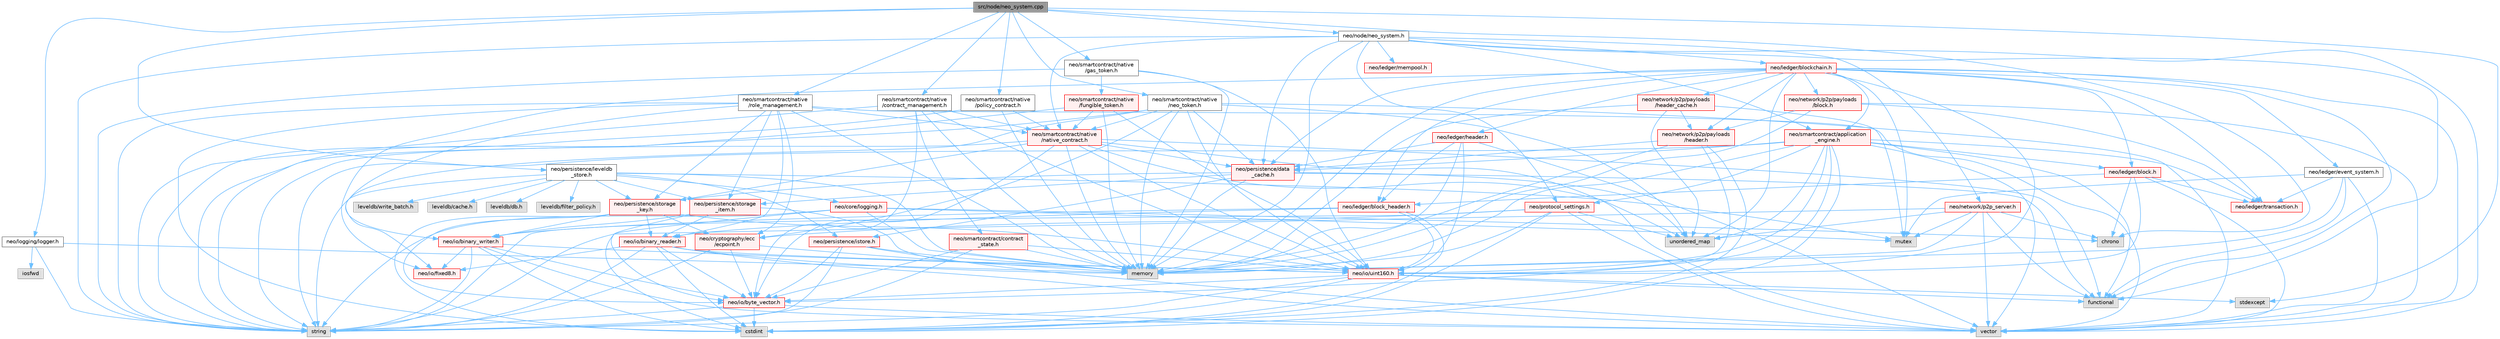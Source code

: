 digraph "src/node/neo_system.cpp"
{
 // LATEX_PDF_SIZE
  bgcolor="transparent";
  edge [fontname=Helvetica,fontsize=10,labelfontname=Helvetica,labelfontsize=10];
  node [fontname=Helvetica,fontsize=10,shape=box,height=0.2,width=0.4];
  Node1 [id="Node000001",label="src/node/neo_system.cpp",height=0.2,width=0.4,color="gray40", fillcolor="grey60", style="filled", fontcolor="black",tooltip=" "];
  Node1 -> Node2 [id="edge1_Node000001_Node000002",color="steelblue1",style="solid",tooltip=" "];
  Node2 [id="Node000002",label="neo/logging/logger.h",height=0.2,width=0.4,color="grey40", fillcolor="white", style="filled",URL="$logger_8h.html",tooltip="Simple logging interface for Neo C++ implementation."];
  Node2 -> Node3 [id="edge2_Node000002_Node000003",color="steelblue1",style="solid",tooltip=" "];
  Node3 [id="Node000003",label="iosfwd",height=0.2,width=0.4,color="grey60", fillcolor="#E0E0E0", style="filled",tooltip=" "];
  Node2 -> Node4 [id="edge3_Node000002_Node000004",color="steelblue1",style="solid",tooltip=" "];
  Node4 [id="Node000004",label="memory",height=0.2,width=0.4,color="grey60", fillcolor="#E0E0E0", style="filled",tooltip=" "];
  Node2 -> Node5 [id="edge4_Node000002_Node000005",color="steelblue1",style="solid",tooltip=" "];
  Node5 [id="Node000005",label="string",height=0.2,width=0.4,color="grey60", fillcolor="#E0E0E0", style="filled",tooltip=" "];
  Node1 -> Node6 [id="edge5_Node000001_Node000006",color="steelblue1",style="solid",tooltip=" "];
  Node6 [id="Node000006",label="neo/node/neo_system.h",height=0.2,width=0.4,color="grey40", fillcolor="white", style="filled",URL="$node_2neo__system_8h.html",tooltip=" "];
  Node6 -> Node7 [id="edge6_Node000006_Node000007",color="steelblue1",style="solid",tooltip=" "];
  Node7 [id="Node000007",label="neo/ledger/blockchain.h",height=0.2,width=0.4,color="red", fillcolor="#FFF0F0", style="filled",URL="$blockchain_8h.html",tooltip=" "];
  Node7 -> Node8 [id="edge7_Node000007_Node000008",color="steelblue1",style="solid",tooltip=" "];
  Node8 [id="Node000008",label="neo/ledger/block.h",height=0.2,width=0.4,color="red", fillcolor="#FFF0F0", style="filled",URL="$ledger_2block_8h.html",tooltip=" "];
  Node8 -> Node16 [id="edge8_Node000008_Node000016",color="steelblue1",style="solid",tooltip=" "];
  Node16 [id="Node000016",label="neo/io/uint160.h",height=0.2,width=0.4,color="red", fillcolor="#FFF0F0", style="filled",URL="$uint160_8h.html",tooltip=" "];
  Node16 -> Node15 [id="edge9_Node000016_Node000015",color="steelblue1",style="solid",tooltip=" "];
  Node15 [id="Node000015",label="neo/io/byte_vector.h",height=0.2,width=0.4,color="red", fillcolor="#FFF0F0", style="filled",URL="$io_2byte__vector_8h.html",tooltip=" "];
  Node15 -> Node11 [id="edge10_Node000015_Node000011",color="steelblue1",style="solid",tooltip=" "];
  Node11 [id="Node000011",label="cstdint",height=0.2,width=0.4,color="grey60", fillcolor="#E0E0E0", style="filled",tooltip=" "];
  Node15 -> Node5 [id="edge11_Node000015_Node000005",color="steelblue1",style="solid",tooltip=" "];
  Node15 -> Node14 [id="edge12_Node000015_Node000014",color="steelblue1",style="solid",tooltip=" "];
  Node14 [id="Node000014",label="vector",height=0.2,width=0.4,color="grey60", fillcolor="#E0E0E0", style="filled",tooltip=" "];
  Node16 -> Node11 [id="edge13_Node000016_Node000011",color="steelblue1",style="solid",tooltip=" "];
  Node16 -> Node18 [id="edge14_Node000016_Node000018",color="steelblue1",style="solid",tooltip=" "];
  Node18 [id="Node000018",label="functional",height=0.2,width=0.4,color="grey60", fillcolor="#E0E0E0", style="filled",tooltip=" "];
  Node16 -> Node13 [id="edge15_Node000016_Node000013",color="steelblue1",style="solid",tooltip=" "];
  Node13 [id="Node000013",label="stdexcept",height=0.2,width=0.4,color="grey60", fillcolor="#E0E0E0", style="filled",tooltip=" "];
  Node16 -> Node5 [id="edge16_Node000016_Node000005",color="steelblue1",style="solid",tooltip=" "];
  Node8 -> Node21 [id="edge17_Node000008_Node000021",color="steelblue1",style="solid",tooltip=" "];
  Node21 [id="Node000021",label="neo/ledger/block_header.h",height=0.2,width=0.4,color="red", fillcolor="#FFF0F0", style="filled",URL="$block__header_8h.html",tooltip=" "];
  Node21 -> Node22 [id="edge18_Node000021_Node000022",color="steelblue1",style="solid",tooltip=" "];
  Node22 [id="Node000022",label="neo/io/binary_reader.h",height=0.2,width=0.4,color="red", fillcolor="#FFF0F0", style="filled",URL="$binary__reader_8h.html",tooltip=" "];
  Node22 -> Node15 [id="edge19_Node000022_Node000015",color="steelblue1",style="solid",tooltip=" "];
  Node22 -> Node23 [id="edge20_Node000022_Node000023",color="steelblue1",style="solid",tooltip=" "];
  Node23 [id="Node000023",label="neo/io/fixed8.h",height=0.2,width=0.4,color="red", fillcolor="#FFF0F0", style="filled",URL="$io_2fixed8_8h.html",tooltip=" "];
  Node22 -> Node16 [id="edge21_Node000022_Node000016",color="steelblue1",style="solid",tooltip=" "];
  Node22 -> Node11 [id="edge22_Node000022_Node000011",color="steelblue1",style="solid",tooltip=" "];
  Node22 -> Node4 [id="edge23_Node000022_Node000004",color="steelblue1",style="solid",tooltip=" "];
  Node22 -> Node5 [id="edge24_Node000022_Node000005",color="steelblue1",style="solid",tooltip=" "];
  Node22 -> Node14 [id="edge25_Node000022_Node000014",color="steelblue1",style="solid",tooltip=" "];
  Node21 -> Node27 [id="edge26_Node000021_Node000027",color="steelblue1",style="solid",tooltip=" "];
  Node27 [id="Node000027",label="neo/io/binary_writer.h",height=0.2,width=0.4,color="red", fillcolor="#FFF0F0", style="filled",URL="$binary__writer_8h.html",tooltip=" "];
  Node27 -> Node15 [id="edge27_Node000027_Node000015",color="steelblue1",style="solid",tooltip=" "];
  Node27 -> Node23 [id="edge28_Node000027_Node000023",color="steelblue1",style="solid",tooltip=" "];
  Node27 -> Node16 [id="edge29_Node000027_Node000016",color="steelblue1",style="solid",tooltip=" "];
  Node27 -> Node11 [id="edge30_Node000027_Node000011",color="steelblue1",style="solid",tooltip=" "];
  Node27 -> Node5 [id="edge31_Node000027_Node000005",color="steelblue1",style="solid",tooltip=" "];
  Node27 -> Node14 [id="edge32_Node000027_Node000014",color="steelblue1",style="solid",tooltip=" "];
  Node21 -> Node16 [id="edge33_Node000021_Node000016",color="steelblue1",style="solid",tooltip=" "];
  Node21 -> Node11 [id="edge34_Node000021_Node000011",color="steelblue1",style="solid",tooltip=" "];
  Node8 -> Node53 [id="edge35_Node000008_Node000053",color="steelblue1",style="solid",tooltip=" "];
  Node53 [id="Node000053",label="neo/ledger/transaction.h",height=0.2,width=0.4,color="red", fillcolor="#FFF0F0", style="filled",URL="$ledger_2transaction_8h.html",tooltip=" "];
  Node8 -> Node68 [id="edge36_Node000008_Node000068",color="steelblue1",style="solid",tooltip=" "];
  Node68 [id="Node000068",label="chrono",height=0.2,width=0.4,color="grey60", fillcolor="#E0E0E0", style="filled",tooltip=" "];
  Node8 -> Node14 [id="edge37_Node000008_Node000014",color="steelblue1",style="solid",tooltip=" "];
  Node7 -> Node21 [id="edge38_Node000007_Node000021",color="steelblue1",style="solid",tooltip=" "];
  Node7 -> Node69 [id="edge39_Node000007_Node000069",color="steelblue1",style="solid",tooltip=" "];
  Node69 [id="Node000069",label="neo/ledger/event_system.h",height=0.2,width=0.4,color="grey40", fillcolor="white", style="filled",URL="$event__system_8h.html",tooltip=" "];
  Node69 -> Node18 [id="edge40_Node000069_Node000018",color="steelblue1",style="solid",tooltip=" "];
  Node69 -> Node4 [id="edge41_Node000069_Node000004",color="steelblue1",style="solid",tooltip=" "];
  Node69 -> Node70 [id="edge42_Node000069_Node000070",color="steelblue1",style="solid",tooltip=" "];
  Node70 [id="Node000070",label="mutex",height=0.2,width=0.4,color="grey60", fillcolor="#E0E0E0", style="filled",tooltip=" "];
  Node69 -> Node14 [id="edge43_Node000069_Node000014",color="steelblue1",style="solid",tooltip=" "];
  Node69 -> Node53 [id="edge44_Node000069_Node000053",color="steelblue1",style="solid",tooltip=" "];
  Node7 -> Node71 [id="edge45_Node000007_Node000071",color="steelblue1",style="solid",tooltip=" "];
  Node71 [id="Node000071",label="neo/ledger/header.h",height=0.2,width=0.4,color="red", fillcolor="#FFF0F0", style="filled",URL="$ledger_2header_8h.html",tooltip=" "];
  Node71 -> Node16 [id="edge46_Node000071_Node000016",color="steelblue1",style="solid",tooltip=" "];
  Node71 -> Node21 [id="edge47_Node000071_Node000021",color="steelblue1",style="solid",tooltip=" "];
  Node71 -> Node73 [id="edge48_Node000071_Node000073",color="steelblue1",style="solid",tooltip=" "];
  Node73 [id="Node000073",label="neo/persistence/data\l_cache.h",height=0.2,width=0.4,color="red", fillcolor="#FFF0F0", style="filled",URL="$data__cache_8h.html",tooltip=" "];
  Node73 -> Node74 [id="edge49_Node000073_Node000074",color="steelblue1",style="solid",tooltip=" "];
  Node74 [id="Node000074",label="neo/persistence/istore.h",height=0.2,width=0.4,color="red", fillcolor="#FFF0F0", style="filled",URL="$istore_8h.html",tooltip=" "];
  Node74 -> Node15 [id="edge50_Node000074_Node000015",color="steelblue1",style="solid",tooltip=" "];
  Node74 -> Node4 [id="edge51_Node000074_Node000004",color="steelblue1",style="solid",tooltip=" "];
  Node74 -> Node5 [id="edge52_Node000074_Node000005",color="steelblue1",style="solid",tooltip=" "];
  Node74 -> Node14 [id="edge53_Node000074_Node000014",color="steelblue1",style="solid",tooltip=" "];
  Node73 -> Node75 [id="edge54_Node000073_Node000075",color="steelblue1",style="solid",tooltip=" "];
  Node75 [id="Node000075",label="neo/persistence/storage\l_item.h",height=0.2,width=0.4,color="red", fillcolor="#FFF0F0", style="filled",URL="$persistence_2storage__item_8h.html",tooltip=" "];
  Node75 -> Node22 [id="edge55_Node000075_Node000022",color="steelblue1",style="solid",tooltip=" "];
  Node75 -> Node27 [id="edge56_Node000075_Node000027",color="steelblue1",style="solid",tooltip=" "];
  Node75 -> Node15 [id="edge57_Node000075_Node000015",color="steelblue1",style="solid",tooltip=" "];
  Node75 -> Node4 [id="edge58_Node000075_Node000004",color="steelblue1",style="solid",tooltip=" "];
  Node73 -> Node81 [id="edge59_Node000073_Node000081",color="steelblue1",style="solid",tooltip=" "];
  Node81 [id="Node000081",label="neo/persistence/storage\l_key.h",height=0.2,width=0.4,color="red", fillcolor="#FFF0F0", style="filled",URL="$persistence_2storage__key_8h.html",tooltip=" "];
  Node81 -> Node58 [id="edge60_Node000081_Node000058",color="steelblue1",style="solid",tooltip=" "];
  Node58 [id="Node000058",label="neo/cryptography/ecc\l/ecpoint.h",height=0.2,width=0.4,color="red", fillcolor="#FFF0F0", style="filled",URL="$ecpoint_8h.html",tooltip=" "];
  Node58 -> Node15 [id="edge61_Node000058_Node000015",color="steelblue1",style="solid",tooltip=" "];
  Node58 -> Node4 [id="edge62_Node000058_Node000004",color="steelblue1",style="solid",tooltip=" "];
  Node58 -> Node5 [id="edge63_Node000058_Node000005",color="steelblue1",style="solid",tooltip=" "];
  Node81 -> Node22 [id="edge64_Node000081_Node000022",color="steelblue1",style="solid",tooltip=" "];
  Node81 -> Node27 [id="edge65_Node000081_Node000027",color="steelblue1",style="solid",tooltip=" "];
  Node81 -> Node15 [id="edge66_Node000081_Node000015",color="steelblue1",style="solid",tooltip=" "];
  Node81 -> Node16 [id="edge67_Node000081_Node000016",color="steelblue1",style="solid",tooltip=" "];
  Node81 -> Node11 [id="edge68_Node000081_Node000011",color="steelblue1",style="solid",tooltip=" "];
  Node73 -> Node18 [id="edge69_Node000073_Node000018",color="steelblue1",style="solid",tooltip=" "];
  Node73 -> Node4 [id="edge70_Node000073_Node000004",color="steelblue1",style="solid",tooltip=" "];
  Node73 -> Node39 [id="edge71_Node000073_Node000039",color="steelblue1",style="solid",tooltip=" "];
  Node39 [id="Node000039",label="unordered_map",height=0.2,width=0.4,color="grey60", fillcolor="#E0E0E0", style="filled",tooltip=" "];
  Node71 -> Node4 [id="edge72_Node000071_Node000004",color="steelblue1",style="solid",tooltip=" "];
  Node71 -> Node14 [id="edge73_Node000071_Node000014",color="steelblue1",style="solid",tooltip=" "];
  Node7 -> Node53 [id="edge74_Node000007_Node000053",color="steelblue1",style="solid",tooltip=" "];
  Node7 -> Node85 [id="edge75_Node000007_Node000085",color="steelblue1",style="solid",tooltip=" "];
  Node85 [id="Node000085",label="neo/network/p2p/payloads\l/block.h",height=0.2,width=0.4,color="red", fillcolor="#FFF0F0", style="filled",URL="$network_2p2p_2payloads_2block_8h.html",tooltip=" "];
  Node85 -> Node53 [id="edge76_Node000085_Node000053",color="steelblue1",style="solid",tooltip=" "];
  Node85 -> Node86 [id="edge77_Node000085_Node000086",color="steelblue1",style="solid",tooltip=" "];
  Node86 [id="Node000086",label="neo/network/p2p/payloads\l/header.h",height=0.2,width=0.4,color="red", fillcolor="#FFF0F0", style="filled",URL="$network_2p2p_2payloads_2header_8h.html",tooltip=" "];
  Node86 -> Node16 [id="edge78_Node000086_Node000016",color="steelblue1",style="solid",tooltip=" "];
  Node86 -> Node73 [id="edge79_Node000086_Node000073",color="steelblue1",style="solid",tooltip=" "];
  Node86 -> Node11 [id="edge80_Node000086_Node000011",color="steelblue1",style="solid",tooltip=" "];
  Node86 -> Node4 [id="edge81_Node000086_Node000004",color="steelblue1",style="solid",tooltip=" "];
  Node85 -> Node4 [id="edge82_Node000085_Node000004",color="steelblue1",style="solid",tooltip=" "];
  Node85 -> Node14 [id="edge83_Node000085_Node000014",color="steelblue1",style="solid",tooltip=" "];
  Node7 -> Node86 [id="edge84_Node000007_Node000086",color="steelblue1",style="solid",tooltip=" "];
  Node7 -> Node87 [id="edge85_Node000007_Node000087",color="steelblue1",style="solid",tooltip=" "];
  Node87 [id="Node000087",label="neo/network/p2p/payloads\l/header_cache.h",height=0.2,width=0.4,color="red", fillcolor="#FFF0F0", style="filled",URL="$network_2p2p_2payloads_2header__cache_8h.html",tooltip=" "];
  Node87 -> Node86 [id="edge86_Node000087_Node000086",color="steelblue1",style="solid",tooltip=" "];
  Node87 -> Node4 [id="edge87_Node000087_Node000004",color="steelblue1",style="solid",tooltip=" "];
  Node87 -> Node70 [id="edge88_Node000087_Node000070",color="steelblue1",style="solid",tooltip=" "];
  Node87 -> Node39 [id="edge89_Node000087_Node000039",color="steelblue1",style="solid",tooltip=" "];
  Node7 -> Node23 [id="edge90_Node000007_Node000023",color="steelblue1",style="solid",tooltip=" "];
  Node7 -> Node16 [id="edge91_Node000007_Node000016",color="steelblue1",style="solid",tooltip=" "];
  Node7 -> Node73 [id="edge92_Node000007_Node000073",color="steelblue1",style="solid",tooltip=" "];
  Node7 -> Node90 [id="edge93_Node000007_Node000090",color="steelblue1",style="solid",tooltip=" "];
  Node90 [id="Node000090",label="neo/smartcontract/application\l_engine.h",height=0.2,width=0.4,color="red", fillcolor="#FFF0F0", style="filled",URL="$application__engine_8h.html",tooltip=" "];
  Node90 -> Node15 [id="edge94_Node000090_Node000015",color="steelblue1",style="solid",tooltip=" "];
  Node90 -> Node16 [id="edge95_Node000090_Node000016",color="steelblue1",style="solid",tooltip=" "];
  Node90 -> Node8 [id="edge96_Node000090_Node000008",color="steelblue1",style="solid",tooltip=" "];
  Node90 -> Node53 [id="edge97_Node000090_Node000053",color="steelblue1",style="solid",tooltip=" "];
  Node90 -> Node73 [id="edge98_Node000090_Node000073",color="steelblue1",style="solid",tooltip=" "];
  Node90 -> Node91 [id="edge99_Node000090_Node000091",color="steelblue1",style="solid",tooltip=" "];
  Node91 [id="Node000091",label="neo/protocol_settings.h",height=0.2,width=0.4,color="red", fillcolor="#FFF0F0", style="filled",URL="$protocol__settings_8h.html",tooltip=" "];
  Node91 -> Node58 [id="edge100_Node000091_Node000058",color="steelblue1",style="solid",tooltip=" "];
  Node91 -> Node11 [id="edge101_Node000091_Node000011",color="steelblue1",style="solid",tooltip=" "];
  Node91 -> Node4 [id="edge102_Node000091_Node000004",color="steelblue1",style="solid",tooltip=" "];
  Node91 -> Node5 [id="edge103_Node000091_Node000005",color="steelblue1",style="solid",tooltip=" "];
  Node91 -> Node39 [id="edge104_Node000091_Node000039",color="steelblue1",style="solid",tooltip=" "];
  Node91 -> Node14 [id="edge105_Node000091_Node000014",color="steelblue1",style="solid",tooltip=" "];
  Node90 -> Node11 [id="edge106_Node000090_Node000011",color="steelblue1",style="solid",tooltip=" "];
  Node90 -> Node18 [id="edge107_Node000090_Node000018",color="steelblue1",style="solid",tooltip=" "];
  Node90 -> Node4 [id="edge108_Node000090_Node000004",color="steelblue1",style="solid",tooltip=" "];
  Node90 -> Node5 [id="edge109_Node000090_Node000005",color="steelblue1",style="solid",tooltip=" "];
  Node90 -> Node39 [id="edge110_Node000090_Node000039",color="steelblue1",style="solid",tooltip=" "];
  Node90 -> Node14 [id="edge111_Node000090_Node000014",color="steelblue1",style="solid",tooltip=" "];
  Node7 -> Node18 [id="edge112_Node000007_Node000018",color="steelblue1",style="solid",tooltip=" "];
  Node7 -> Node4 [id="edge113_Node000007_Node000004",color="steelblue1",style="solid",tooltip=" "];
  Node7 -> Node70 [id="edge114_Node000007_Node000070",color="steelblue1",style="solid",tooltip=" "];
  Node7 -> Node39 [id="edge115_Node000007_Node000039",color="steelblue1",style="solid",tooltip=" "];
  Node7 -> Node14 [id="edge116_Node000007_Node000014",color="steelblue1",style="solid",tooltip=" "];
  Node6 -> Node116 [id="edge117_Node000006_Node000116",color="steelblue1",style="solid",tooltip=" "];
  Node116 [id="Node000116",label="neo/ledger/mempool.h",height=0.2,width=0.4,color="red", fillcolor="#FFF0F0", style="filled",URL="$mempool_8h.html",tooltip=" "];
  Node6 -> Node120 [id="edge118_Node000006_Node000120",color="steelblue1",style="solid",tooltip=" "];
  Node120 [id="Node000120",label="neo/network/p2p_server.h",height=0.2,width=0.4,color="red", fillcolor="#FFF0F0", style="filled",URL="$p2p__server_8h.html",tooltip=" "];
  Node120 -> Node68 [id="edge119_Node000120_Node000068",color="steelblue1",style="solid",tooltip=" "];
  Node120 -> Node18 [id="edge120_Node000120_Node000018",color="steelblue1",style="solid",tooltip=" "];
  Node120 -> Node4 [id="edge121_Node000120_Node000004",color="steelblue1",style="solid",tooltip=" "];
  Node120 -> Node70 [id="edge122_Node000120_Node000070",color="steelblue1",style="solid",tooltip=" "];
  Node120 -> Node5 [id="edge123_Node000120_Node000005",color="steelblue1",style="solid",tooltip=" "];
  Node120 -> Node39 [id="edge124_Node000120_Node000039",color="steelblue1",style="solid",tooltip=" "];
  Node120 -> Node14 [id="edge125_Node000120_Node000014",color="steelblue1",style="solid",tooltip=" "];
  Node6 -> Node73 [id="edge126_Node000006_Node000073",color="steelblue1",style="solid",tooltip=" "];
  Node6 -> Node91 [id="edge127_Node000006_Node000091",color="steelblue1",style="solid",tooltip=" "];
  Node6 -> Node90 [id="edge128_Node000006_Node000090",color="steelblue1",style="solid",tooltip=" "];
  Node6 -> Node138 [id="edge129_Node000006_Node000138",color="steelblue1",style="solid",tooltip=" "];
  Node138 [id="Node000138",label="neo/smartcontract/native\l/native_contract.h",height=0.2,width=0.4,color="red", fillcolor="#FFF0F0", style="filled",URL="$native_2native__contract_8h.html",tooltip=" "];
  Node138 -> Node15 [id="edge130_Node000138_Node000015",color="steelblue1",style="solid",tooltip=" "];
  Node138 -> Node16 [id="edge131_Node000138_Node000016",color="steelblue1",style="solid",tooltip=" "];
  Node138 -> Node73 [id="edge132_Node000138_Node000073",color="steelblue1",style="solid",tooltip=" "];
  Node138 -> Node81 [id="edge133_Node000138_Node000081",color="steelblue1",style="solid",tooltip=" "];
  Node138 -> Node18 [id="edge134_Node000138_Node000018",color="steelblue1",style="solid",tooltip=" "];
  Node138 -> Node4 [id="edge135_Node000138_Node000004",color="steelblue1",style="solid",tooltip=" "];
  Node138 -> Node5 [id="edge136_Node000138_Node000005",color="steelblue1",style="solid",tooltip=" "];
  Node138 -> Node39 [id="edge137_Node000138_Node000039",color="steelblue1",style="solid",tooltip=" "];
  Node138 -> Node14 [id="edge138_Node000138_Node000014",color="steelblue1",style="solid",tooltip=" "];
  Node6 -> Node18 [id="edge139_Node000006_Node000018",color="steelblue1",style="solid",tooltip=" "];
  Node6 -> Node4 [id="edge140_Node000006_Node000004",color="steelblue1",style="solid",tooltip=" "];
  Node6 -> Node5 [id="edge141_Node000006_Node000005",color="steelblue1",style="solid",tooltip=" "];
  Node6 -> Node14 [id="edge142_Node000006_Node000014",color="steelblue1",style="solid",tooltip=" "];
  Node1 -> Node139 [id="edge143_Node000001_Node000139",color="steelblue1",style="solid",tooltip=" "];
  Node139 [id="Node000139",label="neo/persistence/leveldb\l_store.h",height=0.2,width=0.4,color="grey40", fillcolor="white", style="filled",URL="$leveldb__store_8h.html",tooltip=" "];
  Node139 -> Node140 [id="edge144_Node000139_Node000140",color="steelblue1",style="solid",tooltip=" "];
  Node140 [id="Node000140",label="leveldb/cache.h",height=0.2,width=0.4,color="grey60", fillcolor="#E0E0E0", style="filled",tooltip=" "];
  Node139 -> Node141 [id="edge145_Node000139_Node000141",color="steelblue1",style="solid",tooltip=" "];
  Node141 [id="Node000141",label="leveldb/db.h",height=0.2,width=0.4,color="grey60", fillcolor="#E0E0E0", style="filled",tooltip=" "];
  Node139 -> Node142 [id="edge146_Node000139_Node000142",color="steelblue1",style="solid",tooltip=" "];
  Node142 [id="Node000142",label="leveldb/filter_policy.h",height=0.2,width=0.4,color="grey60", fillcolor="#E0E0E0", style="filled",tooltip=" "];
  Node139 -> Node143 [id="edge147_Node000139_Node000143",color="steelblue1",style="solid",tooltip=" "];
  Node143 [id="Node000143",label="leveldb/write_batch.h",height=0.2,width=0.4,color="grey60", fillcolor="#E0E0E0", style="filled",tooltip=" "];
  Node139 -> Node144 [id="edge148_Node000139_Node000144",color="steelblue1",style="solid",tooltip=" "];
  Node144 [id="Node000144",label="neo/core/logging.h",height=0.2,width=0.4,color="red", fillcolor="#FFF0F0", style="filled",URL="$core_2logging_8h.html",tooltip=" "];
  Node144 -> Node68 [id="edge149_Node000144_Node000068",color="steelblue1",style="solid",tooltip=" "];
  Node144 -> Node11 [id="edge150_Node000144_Node000011",color="steelblue1",style="solid",tooltip=" "];
  Node144 -> Node4 [id="edge151_Node000144_Node000004",color="steelblue1",style="solid",tooltip=" "];
  Node144 -> Node5 [id="edge152_Node000144_Node000005",color="steelblue1",style="solid",tooltip=" "];
  Node144 -> Node70 [id="edge153_Node000144_Node000070",color="steelblue1",style="solid",tooltip=" "];
  Node139 -> Node74 [id="edge154_Node000139_Node000074",color="steelblue1",style="solid",tooltip=" "];
  Node139 -> Node75 [id="edge155_Node000139_Node000075",color="steelblue1",style="solid",tooltip=" "];
  Node139 -> Node81 [id="edge156_Node000139_Node000081",color="steelblue1",style="solid",tooltip=" "];
  Node139 -> Node4 [id="edge157_Node000139_Node000004",color="steelblue1",style="solid",tooltip=" "];
  Node139 -> Node70 [id="edge158_Node000139_Node000070",color="steelblue1",style="solid",tooltip=" "];
  Node139 -> Node5 [id="edge159_Node000139_Node000005",color="steelblue1",style="solid",tooltip=" "];
  Node1 -> Node146 [id="edge160_Node000001_Node000146",color="steelblue1",style="solid",tooltip=" "];
  Node146 [id="Node000146",label="neo/smartcontract/native\l/contract_management.h",height=0.2,width=0.4,color="grey40", fillcolor="white", style="filled",URL="$contract__management_8h.html",tooltip=" "];
  Node146 -> Node15 [id="edge161_Node000146_Node000015",color="steelblue1",style="solid",tooltip=" "];
  Node146 -> Node16 [id="edge162_Node000146_Node000016",color="steelblue1",style="solid",tooltip=" "];
  Node146 -> Node147 [id="edge163_Node000146_Node000147",color="steelblue1",style="solid",tooltip=" "];
  Node147 [id="Node000147",label="neo/smartcontract/contract\l_state.h",height=0.2,width=0.4,color="red", fillcolor="#FFF0F0", style="filled",URL="$contract__state_8h.html",tooltip=" "];
  Node147 -> Node15 [id="edge164_Node000147_Node000015",color="steelblue1",style="solid",tooltip=" "];
  Node147 -> Node16 [id="edge165_Node000147_Node000016",color="steelblue1",style="solid",tooltip=" "];
  Node147 -> Node4 [id="edge166_Node000147_Node000004",color="steelblue1",style="solid",tooltip=" "];
  Node147 -> Node5 [id="edge167_Node000147_Node000005",color="steelblue1",style="solid",tooltip=" "];
  Node146 -> Node138 [id="edge168_Node000146_Node000138",color="steelblue1",style="solid",tooltip=" "];
  Node146 -> Node4 [id="edge169_Node000146_Node000004",color="steelblue1",style="solid",tooltip=" "];
  Node146 -> Node5 [id="edge170_Node000146_Node000005",color="steelblue1",style="solid",tooltip=" "];
  Node1 -> Node150 [id="edge171_Node000001_Node000150",color="steelblue1",style="solid",tooltip=" "];
  Node150 [id="Node000150",label="neo/smartcontract/native\l/gas_token.h",height=0.2,width=0.4,color="grey40", fillcolor="white", style="filled",URL="$gas__token_8h.html",tooltip=" "];
  Node150 -> Node16 [id="edge172_Node000150_Node000016",color="steelblue1",style="solid",tooltip=" "];
  Node150 -> Node151 [id="edge173_Node000150_Node000151",color="steelblue1",style="solid",tooltip=" "];
  Node151 [id="Node000151",label="neo/smartcontract/native\l/fungible_token.h",height=0.2,width=0.4,color="red", fillcolor="#FFF0F0", style="filled",URL="$fungible__token_8h.html",tooltip=" "];
  Node151 -> Node16 [id="edge174_Node000151_Node000016",color="steelblue1",style="solid",tooltip=" "];
  Node151 -> Node138 [id="edge175_Node000151_Node000138",color="steelblue1",style="solid",tooltip=" "];
  Node151 -> Node4 [id="edge176_Node000151_Node000004",color="steelblue1",style="solid",tooltip=" "];
  Node151 -> Node5 [id="edge177_Node000151_Node000005",color="steelblue1",style="solid",tooltip=" "];
  Node150 -> Node4 [id="edge178_Node000150_Node000004",color="steelblue1",style="solid",tooltip=" "];
  Node150 -> Node5 [id="edge179_Node000150_Node000005",color="steelblue1",style="solid",tooltip=" "];
  Node1 -> Node152 [id="edge180_Node000001_Node000152",color="steelblue1",style="solid",tooltip=" "];
  Node152 [id="Node000152",label="neo/smartcontract/native\l/neo_token.h",height=0.2,width=0.4,color="grey40", fillcolor="white", style="filled",URL="$neo__token_8h.html",tooltip=" "];
  Node152 -> Node58 [id="edge181_Node000152_Node000058",color="steelblue1",style="solid",tooltip=" "];
  Node152 -> Node23 [id="edge182_Node000152_Node000023",color="steelblue1",style="solid",tooltip=" "];
  Node152 -> Node16 [id="edge183_Node000152_Node000016",color="steelblue1",style="solid",tooltip=" "];
  Node152 -> Node73 [id="edge184_Node000152_Node000073",color="steelblue1",style="solid",tooltip=" "];
  Node152 -> Node138 [id="edge185_Node000152_Node000138",color="steelblue1",style="solid",tooltip=" "];
  Node152 -> Node4 [id="edge186_Node000152_Node000004",color="steelblue1",style="solid",tooltip=" "];
  Node152 -> Node5 [id="edge187_Node000152_Node000005",color="steelblue1",style="solid",tooltip=" "];
  Node152 -> Node39 [id="edge188_Node000152_Node000039",color="steelblue1",style="solid",tooltip=" "];
  Node152 -> Node14 [id="edge189_Node000152_Node000014",color="steelblue1",style="solid",tooltip=" "];
  Node1 -> Node153 [id="edge190_Node000001_Node000153",color="steelblue1",style="solid",tooltip=" "];
  Node153 [id="Node000153",label="neo/smartcontract/native\l/policy_contract.h",height=0.2,width=0.4,color="grey40", fillcolor="white", style="filled",URL="$policy__contract_8h.html",tooltip=" "];
  Node153 -> Node138 [id="edge191_Node000153_Node000138",color="steelblue1",style="solid",tooltip=" "];
  Node153 -> Node4 [id="edge192_Node000153_Node000004",color="steelblue1",style="solid",tooltip=" "];
  Node153 -> Node5 [id="edge193_Node000153_Node000005",color="steelblue1",style="solid",tooltip=" "];
  Node1 -> Node154 [id="edge194_Node000001_Node000154",color="steelblue1",style="solid",tooltip=" "];
  Node154 [id="Node000154",label="neo/smartcontract/native\l/role_management.h",height=0.2,width=0.4,color="grey40", fillcolor="white", style="filled",URL="$role__management_8h.html",tooltip=" "];
  Node154 -> Node58 [id="edge195_Node000154_Node000058",color="steelblue1",style="solid",tooltip=" "];
  Node154 -> Node22 [id="edge196_Node000154_Node000022",color="steelblue1",style="solid",tooltip=" "];
  Node154 -> Node27 [id="edge197_Node000154_Node000027",color="steelblue1",style="solid",tooltip=" "];
  Node154 -> Node75 [id="edge198_Node000154_Node000075",color="steelblue1",style="solid",tooltip=" "];
  Node154 -> Node81 [id="edge199_Node000154_Node000081",color="steelblue1",style="solid",tooltip=" "];
  Node154 -> Node138 [id="edge200_Node000154_Node000138",color="steelblue1",style="solid",tooltip=" "];
  Node154 -> Node11 [id="edge201_Node000154_Node000011",color="steelblue1",style="solid",tooltip=" "];
  Node154 -> Node4 [id="edge202_Node000154_Node000004",color="steelblue1",style="solid",tooltip=" "];
  Node154 -> Node5 [id="edge203_Node000154_Node000005",color="steelblue1",style="solid",tooltip=" "];
  Node154 -> Node14 [id="edge204_Node000154_Node000014",color="steelblue1",style="solid",tooltip=" "];
  Node1 -> Node68 [id="edge205_Node000001_Node000068",color="steelblue1",style="solid",tooltip=" "];
  Node1 -> Node13 [id="edge206_Node000001_Node000013",color="steelblue1",style="solid",tooltip=" "];
}
